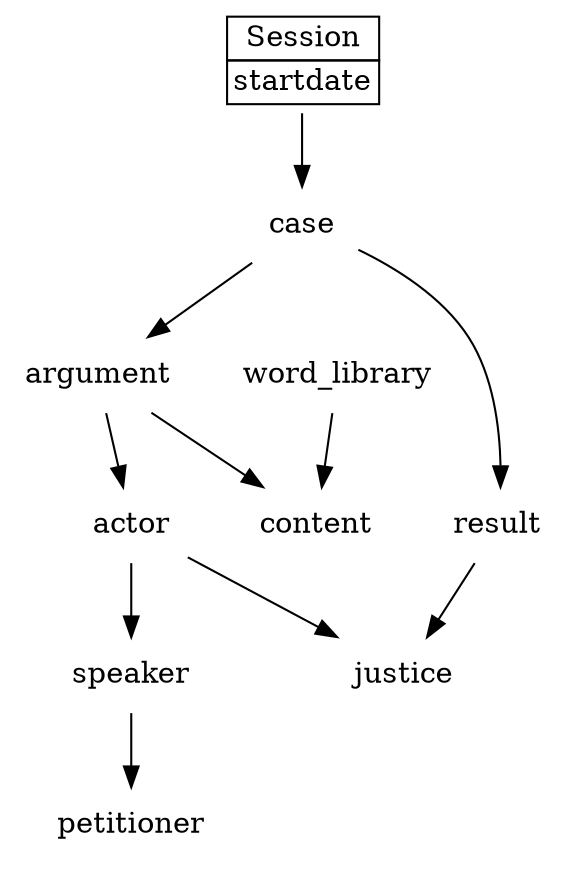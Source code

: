 digraph supcourt {
	node [shape=plaintext]
	
	session [
		label = <
		<TABLE BORDER="0" CELLBORDER="1" CELLSPACING="0"> 
		<TR> 
			<TD>Session</TD>
		</TR> 
		<TR> 
			<td>startdate</td>
		</TR> 
		</TABLE>>]
	
	actor -> justice
	actor -> speaker
	speaker -> petitioner
	session -> case
	
	case -> argument
	case -> result
	argument -> actor
	result -> justice
	argument -> content
	word_library -> content	
}